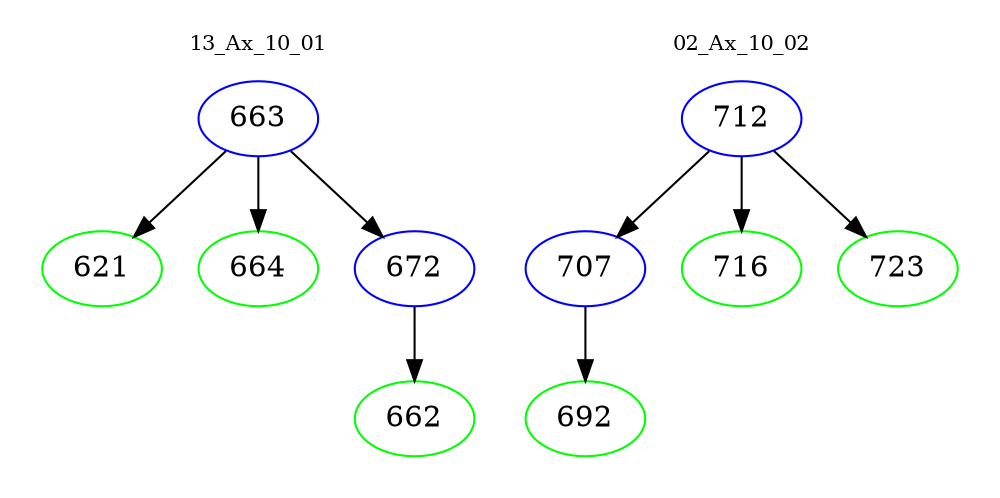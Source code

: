 digraph{
subgraph cluster_0 {
color = white
label = "13_Ax_10_01";
fontsize=10;
T0_663 [label="663", color="blue"]
T0_663 -> T0_621 [color="black"]
T0_621 [label="621", color="green"]
T0_663 -> T0_664 [color="black"]
T0_664 [label="664", color="green"]
T0_663 -> T0_672 [color="black"]
T0_672 [label="672", color="blue"]
T0_672 -> T0_662 [color="black"]
T0_662 [label="662", color="green"]
}
subgraph cluster_1 {
color = white
label = "02_Ax_10_02";
fontsize=10;
T1_712 [label="712", color="blue"]
T1_712 -> T1_707 [color="black"]
T1_707 [label="707", color="blue"]
T1_707 -> T1_692 [color="black"]
T1_692 [label="692", color="green"]
T1_712 -> T1_716 [color="black"]
T1_716 [label="716", color="green"]
T1_712 -> T1_723 [color="black"]
T1_723 [label="723", color="green"]
}
}
